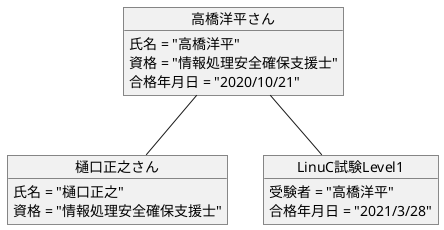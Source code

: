 @startuml 演習3-6
object "高橋洋平さん" as T {
    氏名 = "高橋洋平"
    資格 = "情報処理安全確保支援士"
    合格年月日 = "2020/10/21"
}

object "樋口正之さん" as H {
    氏名 = "樋口正之"
    資格 = "情報処理安全確保支援士"
}

object "LinuC試験Level1" as linuc {
    受験者 = "高橋洋平"
    合格年月日 = "2021/3/28"
}

T -- H
T -- linuc
@enduml
